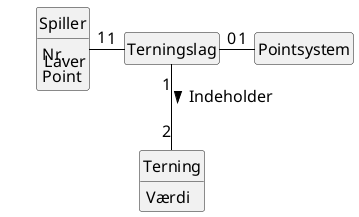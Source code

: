@startuml
'https://plantuml.com/class-diagram
skinparam style strictuml
skinparam DefaultFontname Arial
skinparam DefaultFontSize 16
'skinparam DefaultFontStyle Bold
'skinparam ArrowThickness 1
skinparam ArrowColor black
'skinparam BackGroundColor lightgreen
'skinparam RoundCorner 10
'skinparam class {
  '  BorderColor black
 '   BackGroundColor white
'}
'skinparam linetype polyline
skinparam linetype ortho

hide empty members

class "Spiller" as S {
Nr.
Point
}
class "Pointsystem" as PS {


}
class "Terningslag" as TS{


}
class "Terning" as T{
Værdi
}

TS "1" -- "2" T : Indeholder >
S "1" -r- "1" TS : \t Laver \t
PS "1" -l-- "0" TS : \t\t



@enduml